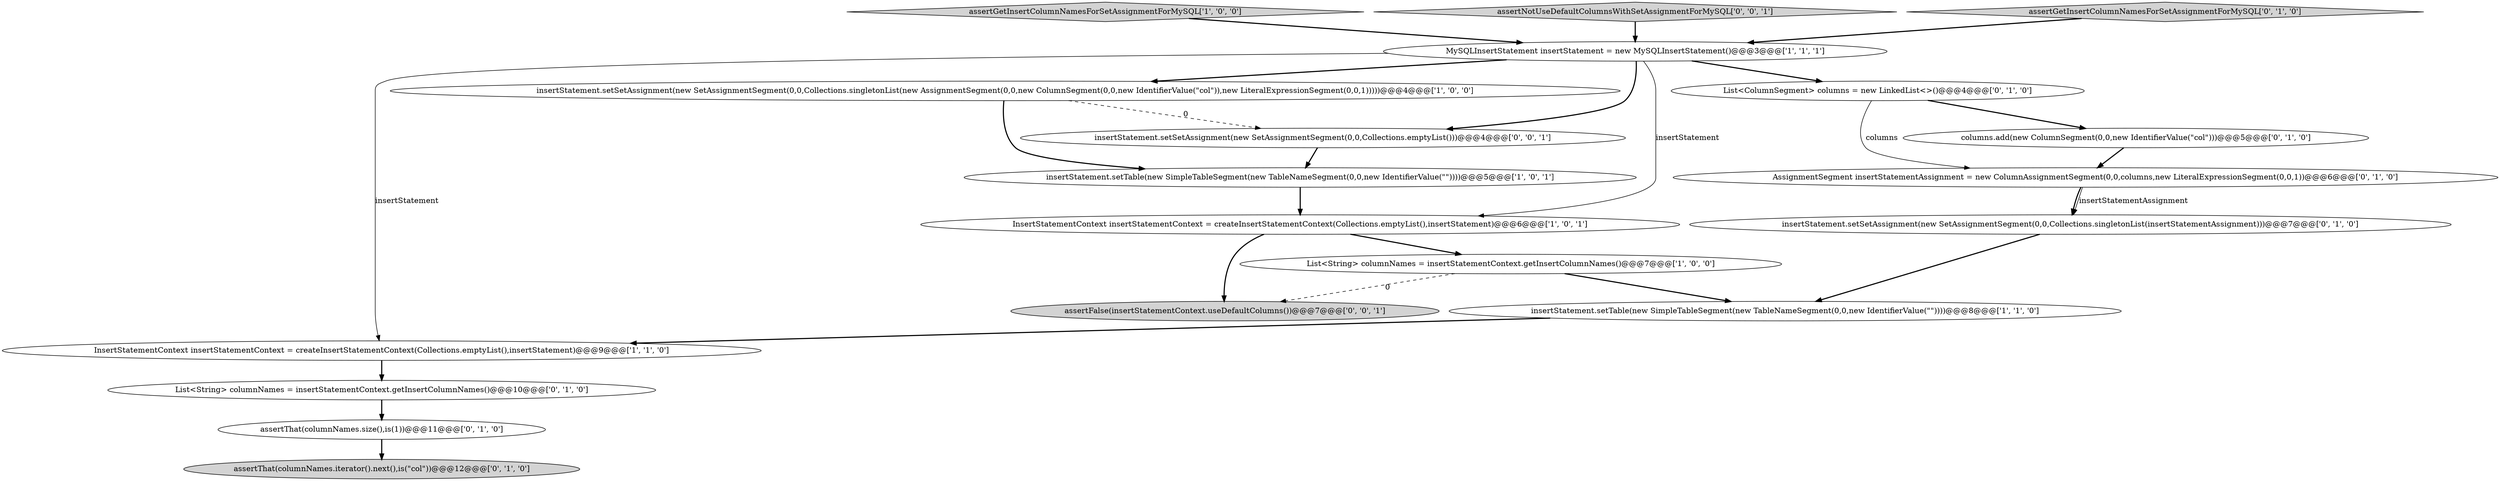 digraph {
12 [style = filled, label = "assertThat(columnNames.iterator().next(),is(\"col\"))@@@12@@@['0', '1', '0']", fillcolor = lightgray, shape = ellipse image = "AAA0AAABBB2BBB"];
10 [style = filled, label = "columns.add(new ColumnSegment(0,0,new IdentifierValue(\"col\")))@@@5@@@['0', '1', '0']", fillcolor = white, shape = ellipse image = "AAA1AAABBB2BBB"];
9 [style = filled, label = "insertStatement.setSetAssignment(new SetAssignmentSegment(0,0,Collections.singletonList(insertStatementAssignment)))@@@7@@@['0', '1', '0']", fillcolor = white, shape = ellipse image = "AAA1AAABBB2BBB"];
2 [style = filled, label = "InsertStatementContext insertStatementContext = createInsertStatementContext(Collections.emptyList(),insertStatement)@@@9@@@['1', '1', '0']", fillcolor = white, shape = ellipse image = "AAA0AAABBB1BBB"];
0 [style = filled, label = "insertStatement.setTable(new SimpleTableSegment(new TableNameSegment(0,0,new IdentifierValue(\"\"))))@@@8@@@['1', '1', '0']", fillcolor = white, shape = ellipse image = "AAA0AAABBB1BBB"];
15 [style = filled, label = "List<ColumnSegment> columns = new LinkedList<>()@@@4@@@['0', '1', '0']", fillcolor = white, shape = ellipse image = "AAA0AAABBB2BBB"];
16 [style = filled, label = "assertFalse(insertStatementContext.useDefaultColumns())@@@7@@@['0', '0', '1']", fillcolor = lightgray, shape = ellipse image = "AAA0AAABBB3BBB"];
17 [style = filled, label = "insertStatement.setSetAssignment(new SetAssignmentSegment(0,0,Collections.emptyList()))@@@4@@@['0', '0', '1']", fillcolor = white, shape = ellipse image = "AAA0AAABBB3BBB"];
3 [style = filled, label = "assertGetInsertColumnNamesForSetAssignmentForMySQL['1', '0', '0']", fillcolor = lightgray, shape = diamond image = "AAA0AAABBB1BBB"];
8 [style = filled, label = "assertThat(columnNames.size(),is(1))@@@11@@@['0', '1', '0']", fillcolor = white, shape = ellipse image = "AAA0AAABBB2BBB"];
11 [style = filled, label = "AssignmentSegment insertStatementAssignment = new ColumnAssignmentSegment(0,0,columns,new LiteralExpressionSegment(0,0,1))@@@6@@@['0', '1', '0']", fillcolor = white, shape = ellipse image = "AAA1AAABBB2BBB"];
1 [style = filled, label = "MySQLInsertStatement insertStatement = new MySQLInsertStatement()@@@3@@@['1', '1', '1']", fillcolor = white, shape = ellipse image = "AAA0AAABBB1BBB"];
18 [style = filled, label = "assertNotUseDefaultColumnsWithSetAssignmentForMySQL['0', '0', '1']", fillcolor = lightgray, shape = diamond image = "AAA0AAABBB3BBB"];
13 [style = filled, label = "List<String> columnNames = insertStatementContext.getInsertColumnNames()@@@10@@@['0', '1', '0']", fillcolor = white, shape = ellipse image = "AAA0AAABBB2BBB"];
5 [style = filled, label = "List<String> columnNames = insertStatementContext.getInsertColumnNames()@@@7@@@['1', '0', '0']", fillcolor = white, shape = ellipse image = "AAA0AAABBB1BBB"];
4 [style = filled, label = "insertStatement.setTable(new SimpleTableSegment(new TableNameSegment(0,0,new IdentifierValue(\"\"))))@@@5@@@['1', '0', '1']", fillcolor = white, shape = ellipse image = "AAA0AAABBB1BBB"];
6 [style = filled, label = "InsertStatementContext insertStatementContext = createInsertStatementContext(Collections.emptyList(),insertStatement)@@@6@@@['1', '0', '1']", fillcolor = white, shape = ellipse image = "AAA0AAABBB1BBB"];
7 [style = filled, label = "insertStatement.setSetAssignment(new SetAssignmentSegment(0,0,Collections.singletonList(new AssignmentSegment(0,0,new ColumnSegment(0,0,new IdentifierValue(\"col\")),new LiteralExpressionSegment(0,0,1)))))@@@4@@@['1', '0', '0']", fillcolor = white, shape = ellipse image = "AAA0AAABBB1BBB"];
14 [style = filled, label = "assertGetInsertColumnNamesForSetAssignmentForMySQL['0', '1', '0']", fillcolor = lightgray, shape = diamond image = "AAA0AAABBB2BBB"];
1->2 [style = solid, label="insertStatement"];
4->6 [style = bold, label=""];
5->16 [style = dashed, label="0"];
1->6 [style = solid, label="insertStatement"];
8->12 [style = bold, label=""];
2->13 [style = bold, label=""];
11->9 [style = bold, label=""];
10->11 [style = bold, label=""];
9->0 [style = bold, label=""];
3->1 [style = bold, label=""];
14->1 [style = bold, label=""];
17->4 [style = bold, label=""];
6->16 [style = bold, label=""];
7->17 [style = dashed, label="0"];
5->0 [style = bold, label=""];
7->4 [style = bold, label=""];
15->11 [style = solid, label="columns"];
1->17 [style = bold, label=""];
6->5 [style = bold, label=""];
1->15 [style = bold, label=""];
11->9 [style = solid, label="insertStatementAssignment"];
18->1 [style = bold, label=""];
13->8 [style = bold, label=""];
1->7 [style = bold, label=""];
0->2 [style = bold, label=""];
15->10 [style = bold, label=""];
}
